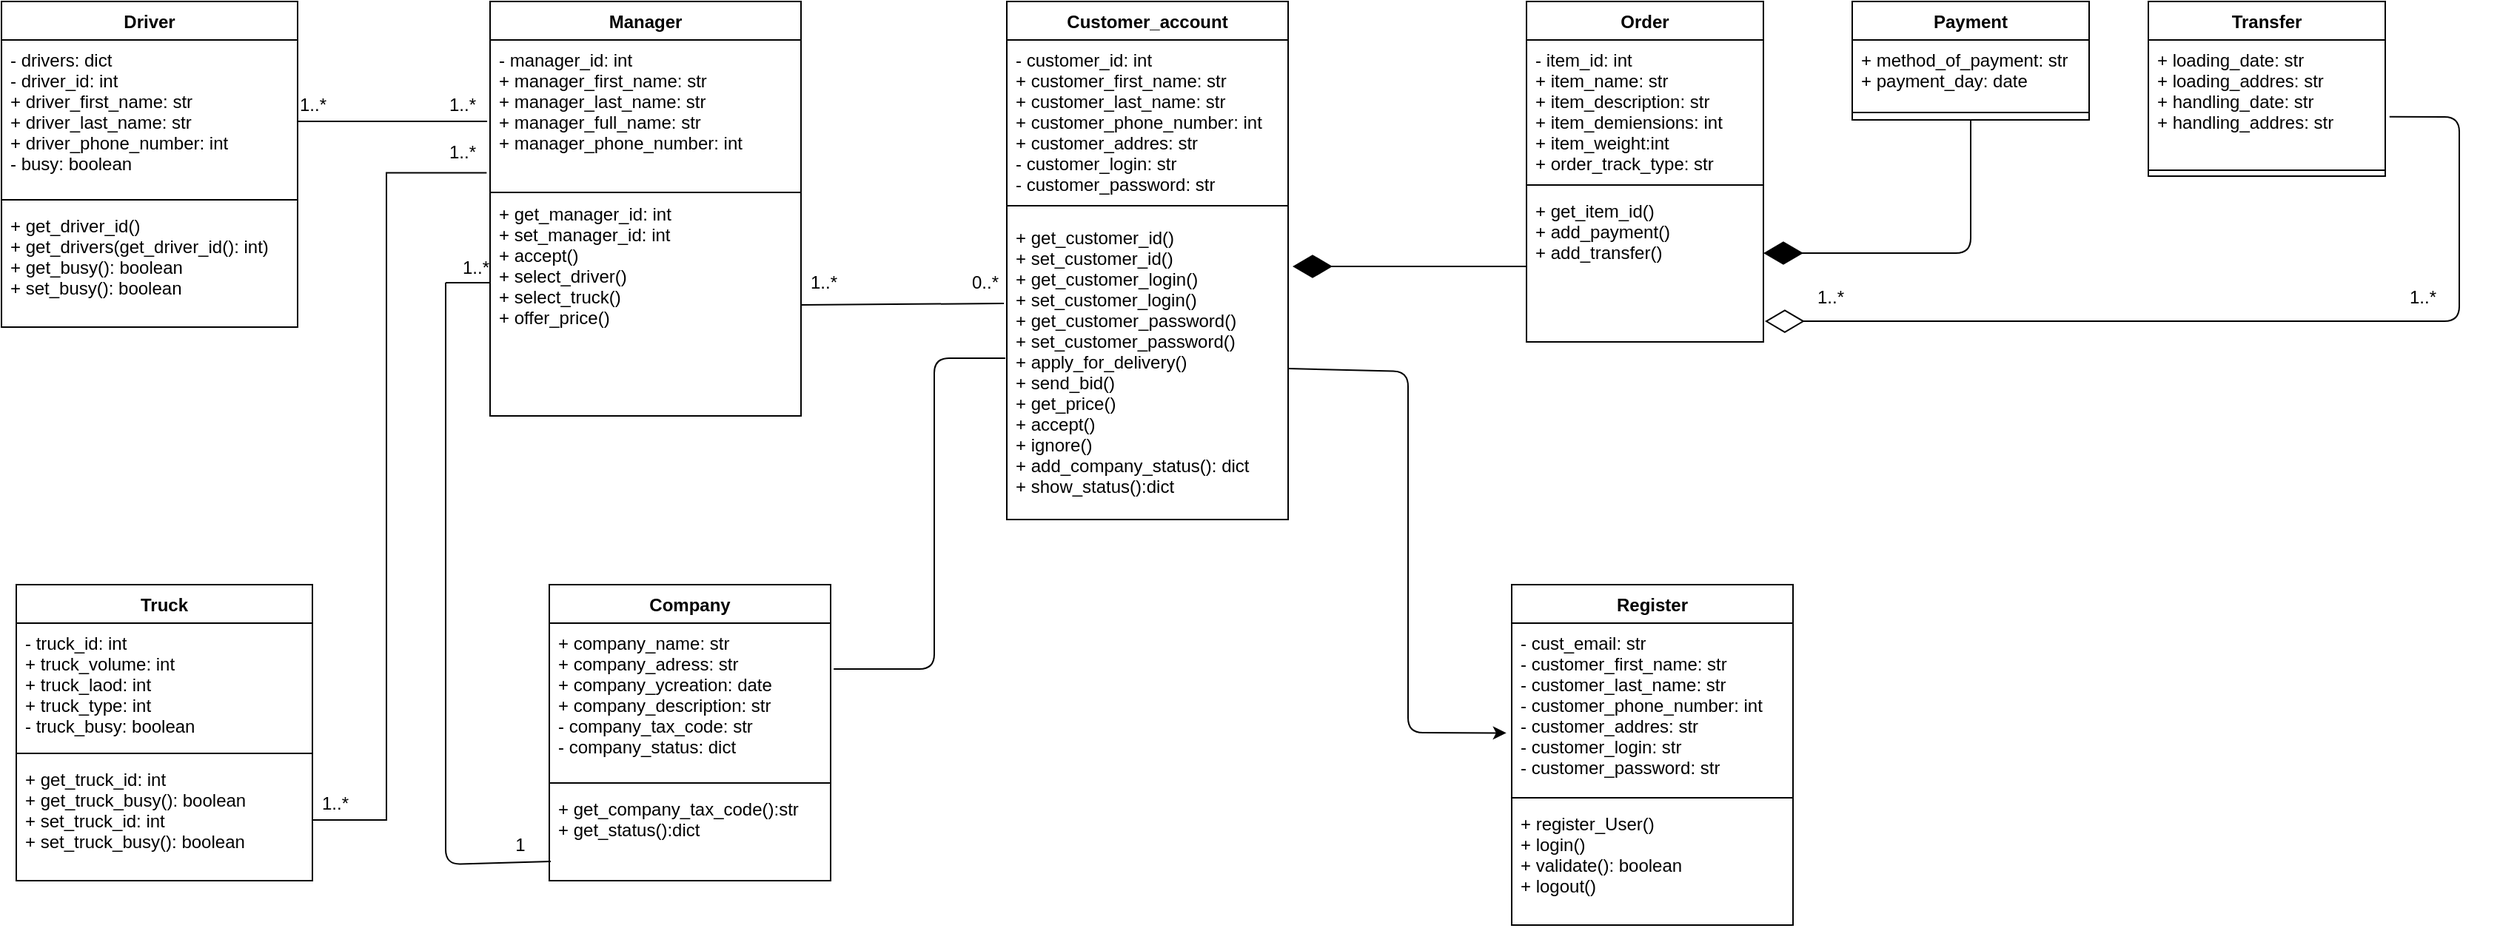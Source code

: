 <mxfile compressed="false" version="14.9.8" type="github" pages="2">
  <diagram id="wFV8sOdt-3NXnZTaCPz1" name="Page-1">
    <mxGraphModel dx="1502" dy="603" grid="1" gridSize="10" guides="1" tooltips="1" connect="1" arrows="1" fold="1" page="1" pageScale="1" pageWidth="850" pageHeight="1100" math="0" shadow="0">
      <root>
        <mxCell id="0" />
        <mxCell id="1" parent="0" />
        <mxCell id="HwzwYHC0HmzuA3Eh458f-1" value="Manager" style="swimlane;fontStyle=1;align=center;verticalAlign=top;childLayout=stackLayout;horizontal=1;startSize=26;horizontalStack=0;resizeParent=1;resizeParentMax=0;resizeLast=0;collapsible=1;marginBottom=0;" parent="1" vertex="1">
          <mxGeometry x="350" y="100" width="210" height="280" as="geometry" />
        </mxCell>
        <mxCell id="HwzwYHC0HmzuA3Eh458f-2" value="- manager_id: int&#xa;+ manager_first_name: str &#xa;+ manager_last_name: str&#xa;+ manager_full_name: str&#xa;+ manager_phone_number: int" style="text;strokeColor=none;fillColor=none;align=left;verticalAlign=top;spacingLeft=4;spacingRight=4;overflow=hidden;rotatable=0;points=[[0,0.5],[1,0.5]];portConstraint=eastwest;" parent="HwzwYHC0HmzuA3Eh458f-1" vertex="1">
          <mxGeometry y="26" width="210" height="104" as="geometry" />
        </mxCell>
        <mxCell id="HwzwYHC0HmzuA3Eh458f-4" value="+ get_manager_id: int&#xa;+ set_manager_id: int&#xa;+ accept()&#xa;+ select_driver()&#xa;+ select_truck()&#xa;+ offer_price()&#xa;&#xa;&#xa;" style="text;strokeColor=none;fillColor=none;align=left;verticalAlign=top;spacingLeft=4;spacingRight=4;overflow=hidden;rotatable=0;points=[[0,0.5],[1,0.5]];portConstraint=eastwest;" parent="HwzwYHC0HmzuA3Eh458f-1" vertex="1">
          <mxGeometry y="130" width="210" height="150" as="geometry" />
        </mxCell>
        <mxCell id="HwzwYHC0HmzuA3Eh458f-6" value="1..*" style="text;html=1;align=center;verticalAlign=middle;resizable=0;points=[];autosize=1;strokeColor=none;" parent="1" vertex="1">
          <mxGeometry x="316" y="160" width="30" height="20" as="geometry" />
        </mxCell>
        <mxCell id="Gjrh0X_BcbYCXjCByWJd-17" value="Customer_account" style="swimlane;fontStyle=1;align=center;verticalAlign=top;childLayout=stackLayout;horizontal=1;startSize=26;horizontalStack=0;resizeParent=1;resizeParentMax=0;resizeLast=0;collapsible=1;marginBottom=0;" parent="1" vertex="1">
          <mxGeometry x="699" y="100" width="190" height="350" as="geometry" />
        </mxCell>
        <mxCell id="Gjrh0X_BcbYCXjCByWJd-20" value="- customer_id: int&#xa;+ customer_first_name: str &#xa;+ customer_last_name: str&#xa;+ customer_phone_number: int&#xa;+ customer_addres: str&#xa;- customer_login: str&#xa;- customer_password: str&#xa;" style="text;strokeColor=none;fillColor=none;align=left;verticalAlign=top;spacingLeft=4;spacingRight=4;overflow=hidden;rotatable=0;points=[[0,0.5],[1,0.5]];portConstraint=eastwest;" parent="Gjrh0X_BcbYCXjCByWJd-17" vertex="1">
          <mxGeometry y="26" width="190" height="104" as="geometry" />
        </mxCell>
        <mxCell id="Gjrh0X_BcbYCXjCByWJd-19" value="" style="line;strokeWidth=1;fillColor=none;align=left;verticalAlign=middle;spacingTop=-1;spacingLeft=3;spacingRight=3;rotatable=0;labelPosition=right;points=[];portConstraint=eastwest;" parent="Gjrh0X_BcbYCXjCByWJd-17" vertex="1">
          <mxGeometry y="130" width="190" height="16" as="geometry" />
        </mxCell>
        <mxCell id="Gjrh0X_BcbYCXjCByWJd-18" value="+ get_customer_id()&#xa;+ set_customer_id()&#xa;+ get_customer_login()&#xa;+ set_customer_login()&#xa;+ get_customer_password()&#xa;+ set_customer_password()&#xa;+ apply_for_delivery()&#xa;+ send_bid()&#xa;+ get_price()&#xa;+ accept()&#xa;+ ignore()&#xa;+ add_company_status(): dict&#xa;+ show_status():dict&#xa;&#xa;&#xa;" style="text;strokeColor=none;fillColor=none;align=left;verticalAlign=top;spacingLeft=4;spacingRight=4;overflow=hidden;rotatable=0;points=[[0,0.5],[1,0.5]];portConstraint=eastwest;" parent="Gjrh0X_BcbYCXjCByWJd-17" vertex="1">
          <mxGeometry y="146" width="190" height="204" as="geometry" />
        </mxCell>
        <mxCell id="HwzwYHC0HmzuA3Eh458f-3" value="" style="line;strokeWidth=1;fillColor=none;align=left;verticalAlign=middle;spacingTop=-1;spacingLeft=3;spacingRight=3;rotatable=0;labelPosition=right;points=[];portConstraint=eastwest;" parent="1" vertex="1">
          <mxGeometry x="350" y="221" width="210" height="16" as="geometry" />
        </mxCell>
        <mxCell id="Gjrh0X_BcbYCXjCByWJd-27" value="1..*" style="text;html=1;align=center;verticalAlign=middle;resizable=0;points=[];autosize=1;strokeColor=none;" parent="1" vertex="1">
          <mxGeometry x="560" y="280" width="30" height="20" as="geometry" />
        </mxCell>
        <mxCell id="Gjrh0X_BcbYCXjCByWJd-28" value="0..*" style="text;html=1;align=center;verticalAlign=middle;resizable=0;points=[];autosize=1;strokeColor=none;" parent="1" vertex="1">
          <mxGeometry x="669" y="280" width="30" height="20" as="geometry" />
        </mxCell>
        <mxCell id="Gjrh0X_BcbYCXjCByWJd-29" value="Driver" style="swimlane;fontStyle=1;align=center;verticalAlign=top;childLayout=stackLayout;horizontal=1;startSize=26;horizontalStack=0;resizeParent=1;resizeParentMax=0;resizeLast=0;collapsible=1;marginBottom=0;" parent="1" vertex="1">
          <mxGeometry x="20" y="100" width="200" height="220" as="geometry" />
        </mxCell>
        <mxCell id="Gjrh0X_BcbYCXjCByWJd-30" value="- drivers: dict&#xa;- driver_id: int&#xa;+ driver_first_name: str &#xa;+ driver_last_name: str&#xa;+ driver_phone_number: int&#xa;- busy: boolean&#xa;" style="text;strokeColor=none;fillColor=none;align=left;verticalAlign=top;spacingLeft=4;spacingRight=4;overflow=hidden;rotatable=0;points=[[0,0.5],[1,0.5]];portConstraint=eastwest;" parent="Gjrh0X_BcbYCXjCByWJd-29" vertex="1">
          <mxGeometry y="26" width="200" height="104" as="geometry" />
        </mxCell>
        <mxCell id="Gjrh0X_BcbYCXjCByWJd-31" value="" style="line;strokeWidth=1;fillColor=none;align=left;verticalAlign=middle;spacingTop=-1;spacingLeft=3;spacingRight=3;rotatable=0;labelPosition=right;points=[];portConstraint=eastwest;" parent="Gjrh0X_BcbYCXjCByWJd-29" vertex="1">
          <mxGeometry y="130" width="200" height="8" as="geometry" />
        </mxCell>
        <mxCell id="Gjrh0X_BcbYCXjCByWJd-32" value="+ get_driver_id()&#xa;+ get_drivers(get_driver_id(): int) &#xa;+ get_busy(): boolean&#xa;+ set_busy(): boolean&#xa;&#xa;" style="text;strokeColor=none;fillColor=none;align=left;verticalAlign=top;spacingLeft=4;spacingRight=4;overflow=hidden;rotatable=0;points=[[0,0.5],[1,0.5]];portConstraint=eastwest;" parent="Gjrh0X_BcbYCXjCByWJd-29" vertex="1">
          <mxGeometry y="138" width="200" height="82" as="geometry" />
        </mxCell>
        <mxCell id="Gjrh0X_BcbYCXjCByWJd-35" value="Truck" style="swimlane;fontStyle=1;align=center;verticalAlign=top;childLayout=stackLayout;horizontal=1;startSize=26;horizontalStack=0;resizeParent=1;resizeParentMax=0;resizeLast=0;collapsible=1;marginBottom=0;" parent="1" vertex="1">
          <mxGeometry x="30" y="494" width="200" height="200" as="geometry">
            <mxRectangle x="20" y="510" width="60" height="26" as="alternateBounds" />
          </mxGeometry>
        </mxCell>
        <mxCell id="Gjrh0X_BcbYCXjCByWJd-36" value="- truck_id: int&#xa;+ truck_volume: int&#xa;+ truck_laod: int&#xa;+ truck_type: int&#xa;- truck_busy: boolean" style="text;strokeColor=none;fillColor=none;align=left;verticalAlign=top;spacingLeft=4;spacingRight=4;overflow=hidden;rotatable=0;points=[[0,0.5],[1,0.5]];portConstraint=eastwest;" parent="Gjrh0X_BcbYCXjCByWJd-35" vertex="1">
          <mxGeometry y="26" width="200" height="84" as="geometry" />
        </mxCell>
        <mxCell id="Gjrh0X_BcbYCXjCByWJd-37" value="" style="line;strokeWidth=1;fillColor=none;align=left;verticalAlign=middle;spacingTop=-1;spacingLeft=3;spacingRight=3;rotatable=0;labelPosition=right;points=[];portConstraint=eastwest;" parent="Gjrh0X_BcbYCXjCByWJd-35" vertex="1">
          <mxGeometry y="110" width="200" height="8" as="geometry" />
        </mxCell>
        <mxCell id="Gjrh0X_BcbYCXjCByWJd-38" value="+ get_truck_id: int&#xa;+ get_truck_busy(): boolean&#xa;+ set_truck_id: int&#xa;+ set_truck_busy(): boolean&#xa;" style="text;strokeColor=none;fillColor=none;align=left;verticalAlign=top;spacingLeft=4;spacingRight=4;overflow=hidden;rotatable=0;points=[[0,0.5],[1,0.5]];portConstraint=eastwest;" parent="Gjrh0X_BcbYCXjCByWJd-35" vertex="1">
          <mxGeometry y="118" width="200" height="82" as="geometry" />
        </mxCell>
        <mxCell id="Gjrh0X_BcbYCXjCByWJd-44" value="1..*" style="text;html=1;align=center;verticalAlign=middle;resizable=0;points=[];autosize=1;strokeColor=none;" parent="1" vertex="1">
          <mxGeometry x="230" y="632" width="30" height="20" as="geometry" />
        </mxCell>
        <mxCell id="OGISJzmnpDnbx-zTQaGD-1" value="Order" style="swimlane;fontStyle=1;align=center;verticalAlign=top;childLayout=stackLayout;horizontal=1;startSize=26;horizontalStack=0;resizeParent=1;resizeParentMax=0;resizeLast=0;collapsible=1;marginBottom=0;" parent="1" vertex="1">
          <mxGeometry x="1050" y="100" width="160" height="230" as="geometry" />
        </mxCell>
        <mxCell id="OGISJzmnpDnbx-zTQaGD-2" value="- item_id: int&#xa;+ item_name: str &#xa;+ item_description: str&#xa;+ item_demiensions: int&#xa;+ item_weight:int&#xa;+ order_track_type: str" style="text;strokeColor=none;fillColor=none;align=left;verticalAlign=top;spacingLeft=4;spacingRight=4;overflow=hidden;rotatable=0;points=[[0,0.5],[1,0.5]];portConstraint=eastwest;" parent="OGISJzmnpDnbx-zTQaGD-1" vertex="1">
          <mxGeometry y="26" width="160" height="94" as="geometry" />
        </mxCell>
        <mxCell id="OGISJzmnpDnbx-zTQaGD-3" value="" style="line;strokeWidth=1;fillColor=none;align=left;verticalAlign=middle;spacingTop=-1;spacingLeft=3;spacingRight=3;rotatable=0;labelPosition=right;points=[];portConstraint=eastwest;" parent="OGISJzmnpDnbx-zTQaGD-1" vertex="1">
          <mxGeometry y="120" width="160" height="8" as="geometry" />
        </mxCell>
        <mxCell id="OGISJzmnpDnbx-zTQaGD-4" value="+ get_item_id()&#xa;+ add_payment()&#xa;+ add_transfer()&#xa;" style="text;strokeColor=none;fillColor=none;align=left;verticalAlign=top;spacingLeft=4;spacingRight=4;overflow=hidden;rotatable=0;points=[[0,0.5],[1,0.5]];portConstraint=eastwest;" parent="OGISJzmnpDnbx-zTQaGD-1" vertex="1">
          <mxGeometry y="128" width="160" height="102" as="geometry" />
        </mxCell>
        <mxCell id="OGISJzmnpDnbx-zTQaGD-5" value="Transfer" style="swimlane;fontStyle=1;align=center;verticalAlign=top;childLayout=stackLayout;horizontal=1;startSize=26;horizontalStack=0;resizeParent=1;resizeParentMax=0;resizeLast=0;collapsible=1;marginBottom=0;" parent="1" vertex="1">
          <mxGeometry x="1470" y="100" width="160" height="118" as="geometry" />
        </mxCell>
        <mxCell id="OGISJzmnpDnbx-zTQaGD-6" value="+ loading_date: str&#xa;+ loading_addres: str&#xa;+ handling_date: str&#xa;+ handling_addres: str&#xa;" style="text;strokeColor=none;fillColor=none;align=left;verticalAlign=top;spacingLeft=4;spacingRight=4;overflow=hidden;rotatable=0;points=[[0,0.5],[1,0.5]];portConstraint=eastwest;" parent="OGISJzmnpDnbx-zTQaGD-5" vertex="1">
          <mxGeometry y="26" width="160" height="84" as="geometry" />
        </mxCell>
        <mxCell id="OGISJzmnpDnbx-zTQaGD-7" value="" style="line;strokeWidth=1;fillColor=none;align=left;verticalAlign=middle;spacingTop=-1;spacingLeft=3;spacingRight=3;rotatable=0;labelPosition=right;points=[];portConstraint=eastwest;" parent="OGISJzmnpDnbx-zTQaGD-5" vertex="1">
          <mxGeometry y="110" width="160" height="8" as="geometry" />
        </mxCell>
        <mxCell id="OGISJzmnpDnbx-zTQaGD-9" value="Payment" style="swimlane;fontStyle=1;align=center;verticalAlign=top;childLayout=stackLayout;horizontal=1;startSize=26;horizontalStack=0;resizeParent=1;resizeParentMax=0;resizeLast=0;collapsible=1;marginBottom=0;" parent="1" vertex="1">
          <mxGeometry x="1270" y="100" width="160" height="80" as="geometry" />
        </mxCell>
        <mxCell id="OGISJzmnpDnbx-zTQaGD-10" value="+ method_of_payment: str&#xa;+ payment_day: date&#xa;" style="text;strokeColor=none;fillColor=none;align=left;verticalAlign=top;spacingLeft=4;spacingRight=4;overflow=hidden;rotatable=0;points=[[0,0.5],[1,0.5]];portConstraint=eastwest;" parent="OGISJzmnpDnbx-zTQaGD-9" vertex="1">
          <mxGeometry y="26" width="160" height="44" as="geometry" />
        </mxCell>
        <mxCell id="OGISJzmnpDnbx-zTQaGD-11" value="" style="line;strokeWidth=1;fillColor=none;align=left;verticalAlign=middle;spacingTop=-1;spacingLeft=3;spacingRight=3;rotatable=0;labelPosition=right;points=[];portConstraint=eastwest;" parent="OGISJzmnpDnbx-zTQaGD-9" vertex="1">
          <mxGeometry y="70" width="160" height="10" as="geometry" />
        </mxCell>
        <mxCell id="OGISJzmnpDnbx-zTQaGD-25" value="Company" style="swimlane;fontStyle=1;align=center;verticalAlign=top;childLayout=stackLayout;horizontal=1;startSize=26;horizontalStack=0;resizeParent=1;resizeParentMax=0;resizeLast=0;collapsible=1;marginBottom=0;" parent="1" vertex="1">
          <mxGeometry x="390" y="494" width="190" height="200" as="geometry" />
        </mxCell>
        <mxCell id="OGISJzmnpDnbx-zTQaGD-26" value="+ company_name: str&#xa;+ company_adress: str&#xa;+ company_ycreation: date&#xa;+ company_description: str&#xa;- company_tax_code: str&#xa;- company_status: dict&#xa;&#xa;" style="text;strokeColor=none;fillColor=none;align=left;verticalAlign=top;spacingLeft=4;spacingRight=4;overflow=hidden;rotatable=0;points=[[0,0.5],[1,0.5]];portConstraint=eastwest;" parent="OGISJzmnpDnbx-zTQaGD-25" vertex="1">
          <mxGeometry y="26" width="190" height="104" as="geometry" />
        </mxCell>
        <mxCell id="OGISJzmnpDnbx-zTQaGD-27" value="" style="line;strokeWidth=1;fillColor=none;align=left;verticalAlign=middle;spacingTop=-1;spacingLeft=3;spacingRight=3;rotatable=0;labelPosition=right;points=[];portConstraint=eastwest;" parent="OGISJzmnpDnbx-zTQaGD-25" vertex="1">
          <mxGeometry y="130" width="190" height="8" as="geometry" />
        </mxCell>
        <mxCell id="OGISJzmnpDnbx-zTQaGD-28" value="+ get_company_tax_code():str&#xa;+ get_status():dict&#xa;&#xa;&#xa;" style="text;strokeColor=none;fillColor=none;align=left;verticalAlign=top;spacingLeft=4;spacingRight=4;overflow=hidden;rotatable=0;points=[[0,0.5],[1,0.5]];portConstraint=eastwest;" parent="OGISJzmnpDnbx-zTQaGD-25" vertex="1">
          <mxGeometry y="138" width="190" height="62" as="geometry" />
        </mxCell>
        <mxCell id="OGISJzmnpDnbx-zTQaGD-41" value="" style="endArrow=none;html=1;exitX=0.005;exitY=0.79;exitDx=0;exitDy=0;exitPerimeter=0;" parent="1" source="OGISJzmnpDnbx-zTQaGD-28" edge="1">
          <mxGeometry width="50" height="50" relative="1" as="geometry">
            <mxPoint x="320" y="1000" as="sourcePoint" />
            <mxPoint x="320" y="290" as="targetPoint" />
            <Array as="points">
              <mxPoint x="320" y="683" />
            </Array>
          </mxGeometry>
        </mxCell>
        <mxCell id="OGISJzmnpDnbx-zTQaGD-42" value="" style="endArrow=none;html=1;" parent="1" edge="1">
          <mxGeometry width="50" height="50" relative="1" as="geometry">
            <mxPoint x="350" y="290" as="sourcePoint" />
            <mxPoint x="320" y="290" as="targetPoint" />
            <Array as="points">
              <mxPoint x="330" y="290" />
            </Array>
          </mxGeometry>
        </mxCell>
        <mxCell id="OGISJzmnpDnbx-zTQaGD-44" value="1" style="text;html=1;align=center;verticalAlign=middle;resizable=0;points=[];autosize=1;strokeColor=none;" parent="1" vertex="1">
          <mxGeometry x="360" y="660" width="20" height="20" as="geometry" />
        </mxCell>
        <mxCell id="OGISJzmnpDnbx-zTQaGD-45" value="1..*" style="text;html=1;align=center;verticalAlign=middle;resizable=0;points=[];autosize=1;strokeColor=none;" parent="1" vertex="1">
          <mxGeometry x="325" y="270" width="30" height="20" as="geometry" />
        </mxCell>
        <mxCell id="Gjrh0X_BcbYCXjCByWJd-34" value="1..*" style="text;html=1;align=center;verticalAlign=middle;resizable=0;points=[];autosize=1;strokeColor=none;" parent="1" vertex="1">
          <mxGeometry x="316" y="192" width="30" height="20" as="geometry" />
        </mxCell>
        <mxCell id="OGISJzmnpDnbx-zTQaGD-46" value="" style="edgeStyle=orthogonalEdgeStyle;rounded=0;orthogonalLoop=1;jettySize=auto;html=1;endArrow=none;entryX=-0.011;entryY=0.863;entryDx=0;entryDy=0;entryPerimeter=0;exitX=1;exitY=0.5;exitDx=0;exitDy=0;" parent="1" source="Gjrh0X_BcbYCXjCByWJd-38" target="HwzwYHC0HmzuA3Eh458f-2" edge="1">
          <mxGeometry relative="1" as="geometry">
            <mxPoint x="240" y="930" as="sourcePoint" />
            <mxPoint x="280" y="210" as="targetPoint" />
            <Array as="points">
              <mxPoint x="280" y="653" />
              <mxPoint x="280" y="216" />
            </Array>
          </mxGeometry>
        </mxCell>
        <mxCell id="OGISJzmnpDnbx-zTQaGD-47" value="1..*" style="text;html=1;align=center;verticalAlign=middle;resizable=0;points=[];autosize=1;strokeColor=none;" parent="1" vertex="1">
          <mxGeometry x="215" y="160" width="30" height="20" as="geometry" />
        </mxCell>
        <mxCell id="OGISJzmnpDnbx-zTQaGD-53" value="" style="endArrow=diamondThin;endFill=0;endSize=24;html=1;entryX=1.006;entryY=0.863;entryDx=0;entryDy=0;entryPerimeter=0;exitX=1.018;exitY=0.617;exitDx=0;exitDy=0;exitPerimeter=0;" parent="1" source="OGISJzmnpDnbx-zTQaGD-6" target="OGISJzmnpDnbx-zTQaGD-4" edge="1">
          <mxGeometry width="160" relative="1" as="geometry">
            <mxPoint x="874" y="645" as="sourcePoint" />
            <mxPoint x="1140" y="450" as="targetPoint" />
            <Array as="points">
              <mxPoint x="1680" y="178" />
              <mxPoint x="1680" y="316" />
            </Array>
          </mxGeometry>
        </mxCell>
        <mxCell id="OGISJzmnpDnbx-zTQaGD-54" value="1..*" style="text;html=1;align=center;verticalAlign=middle;resizable=0;points=[];autosize=1;strokeColor=none;" parent="1" vertex="1">
          <mxGeometry x="1640" y="290" width="30" height="20" as="geometry" />
        </mxCell>
        <mxCell id="OGISJzmnpDnbx-zTQaGD-58" value="1..*" style="text;html=1;align=center;verticalAlign=middle;resizable=0;points=[];autosize=1;strokeColor=none;" parent="1" vertex="1">
          <mxGeometry x="1240" y="290" width="30" height="20" as="geometry" />
        </mxCell>
        <mxCell id="OGISJzmnpDnbx-zTQaGD-65" value="" style="endArrow=diamondThin;endFill=1;endSize=24;html=1;exitX=0;exitY=0.5;exitDx=0;exitDy=0;" parent="1" source="OGISJzmnpDnbx-zTQaGD-4" edge="1">
          <mxGeometry width="160" relative="1" as="geometry">
            <mxPoint x="990" y="320" as="sourcePoint" />
            <mxPoint x="892" y="279" as="targetPoint" />
          </mxGeometry>
        </mxCell>
        <mxCell id="6RV_UdIph0vlLJ35pnvc-2" value="" style="endArrow=diamondThin;endFill=1;endSize=24;html=1;exitX=0.5;exitY=1;exitDx=0;exitDy=0;" parent="1" source="OGISJzmnpDnbx-zTQaGD-9" edge="1">
          <mxGeometry width="160" relative="1" as="geometry">
            <mxPoint x="1000" y="370" as="sourcePoint" />
            <mxPoint x="1210" y="270" as="targetPoint" />
            <Array as="points">
              <mxPoint x="1350" y="270" />
            </Array>
          </mxGeometry>
        </mxCell>
        <mxCell id="N9H9ZdWKyXN9g4-6BaL4-1" value="" style="endArrow=none;html=1;exitX=1;exitY=0.5;exitDx=0;exitDy=0;" parent="1" source="HwzwYHC0HmzuA3Eh458f-4" edge="1">
          <mxGeometry width="50" height="50" relative="1" as="geometry">
            <mxPoint x="740" y="430" as="sourcePoint" />
            <mxPoint x="697" y="304" as="targetPoint" />
          </mxGeometry>
        </mxCell>
        <mxCell id="N9H9ZdWKyXN9g4-6BaL4-2" value="" style="endArrow=none;html=1;entryX=1.067;entryY=1.05;entryDx=0;entryDy=0;entryPerimeter=0;" parent="1" target="HwzwYHC0HmzuA3Eh458f-6" edge="1">
          <mxGeometry width="50" height="50" relative="1" as="geometry">
            <mxPoint x="220" y="181" as="sourcePoint" />
            <mxPoint x="280" y="190" as="targetPoint" />
          </mxGeometry>
        </mxCell>
        <mxCell id="N9H9ZdWKyXN9g4-6BaL4-3" value="" style="endArrow=none;html=1;exitX=1.011;exitY=0.298;exitDx=0;exitDy=0;exitPerimeter=0;" parent="1" source="OGISJzmnpDnbx-zTQaGD-26" edge="1">
          <mxGeometry width="50" height="50" relative="1" as="geometry">
            <mxPoint x="720" y="440" as="sourcePoint" />
            <mxPoint x="698" y="341" as="targetPoint" />
            <Array as="points">
              <mxPoint x="650" y="551" />
              <mxPoint x="650" y="341" />
            </Array>
          </mxGeometry>
        </mxCell>
        <mxCell id="SPfACGlwBQ91aowvf9YH-2" value="Register" style="swimlane;fontStyle=1;align=center;verticalAlign=top;childLayout=stackLayout;horizontal=1;startSize=26;horizontalStack=0;resizeParent=1;resizeParentMax=0;resizeLast=0;collapsible=1;marginBottom=0;" parent="1" vertex="1">
          <mxGeometry x="1040" y="494" width="190" height="230" as="geometry" />
        </mxCell>
        <mxCell id="SPfACGlwBQ91aowvf9YH-3" value="- cust_email: str&#xa;- customer_first_name: str &#xa;- customer_last_name: str&#xa;- customer_phone_number: int&#xa;- customer_addres: str&#xa;- customer_login: str&#xa;- customer_password: str&#xa;" style="text;strokeColor=none;fillColor=none;align=left;verticalAlign=top;spacingLeft=4;spacingRight=4;overflow=hidden;rotatable=0;points=[[0,0.5],[1,0.5]];portConstraint=eastwest;" parent="SPfACGlwBQ91aowvf9YH-2" vertex="1">
          <mxGeometry y="26" width="190" height="114" as="geometry" />
        </mxCell>
        <mxCell id="SPfACGlwBQ91aowvf9YH-4" value="" style="line;strokeWidth=1;fillColor=none;align=left;verticalAlign=middle;spacingTop=-1;spacingLeft=3;spacingRight=3;rotatable=0;labelPosition=right;points=[];portConstraint=eastwest;" parent="SPfACGlwBQ91aowvf9YH-2" vertex="1">
          <mxGeometry y="140" width="190" height="8" as="geometry" />
        </mxCell>
        <mxCell id="SPfACGlwBQ91aowvf9YH-5" value="+ register_User()&#xa;+ login()&#xa;+ validate(): boolean&#xa;+ logout()&#xa;" style="text;strokeColor=none;fillColor=none;align=left;verticalAlign=top;spacingLeft=4;spacingRight=4;overflow=hidden;rotatable=0;points=[[0,0.5],[1,0.5]];portConstraint=eastwest;" parent="SPfACGlwBQ91aowvf9YH-2" vertex="1">
          <mxGeometry y="148" width="190" height="82" as="geometry" />
        </mxCell>
        <mxCell id="uHGmX-AWCTF5Dyqex9Os-1" value="" style="endArrow=classic;html=1;entryX=-0.019;entryY=0.651;entryDx=0;entryDy=0;entryPerimeter=0;exitX=1;exitY=0.5;exitDx=0;exitDy=0;" edge="1" parent="1" source="Gjrh0X_BcbYCXjCByWJd-18" target="SPfACGlwBQ91aowvf9YH-3">
          <mxGeometry width="50" height="50" relative="1" as="geometry">
            <mxPoint x="970" y="350" as="sourcePoint" />
            <mxPoint x="630" y="370" as="targetPoint" />
            <Array as="points">
              <mxPoint x="970" y="350" />
              <mxPoint x="970" y="594" />
            </Array>
          </mxGeometry>
        </mxCell>
      </root>
    </mxGraphModel>
  </diagram>
  <diagram id="j5Gr8K-GwS-m1fSuGC4W" name="Page-2">
    <mxGraphModel dx="1022" dy="547" grid="1" gridSize="10" guides="1" tooltips="1" connect="1" arrows="1" fold="1" page="1" pageScale="1" pageWidth="850" pageHeight="1100" math="0" shadow="0">
      <root>
        <mxCell id="U7vAWKdcZeN8qZif3ySm-0" />
        <mxCell id="U7vAWKdcZeN8qZif3ySm-1" parent="U7vAWKdcZeN8qZif3ySm-0" />
      </root>
    </mxGraphModel>
  </diagram>
</mxfile>
